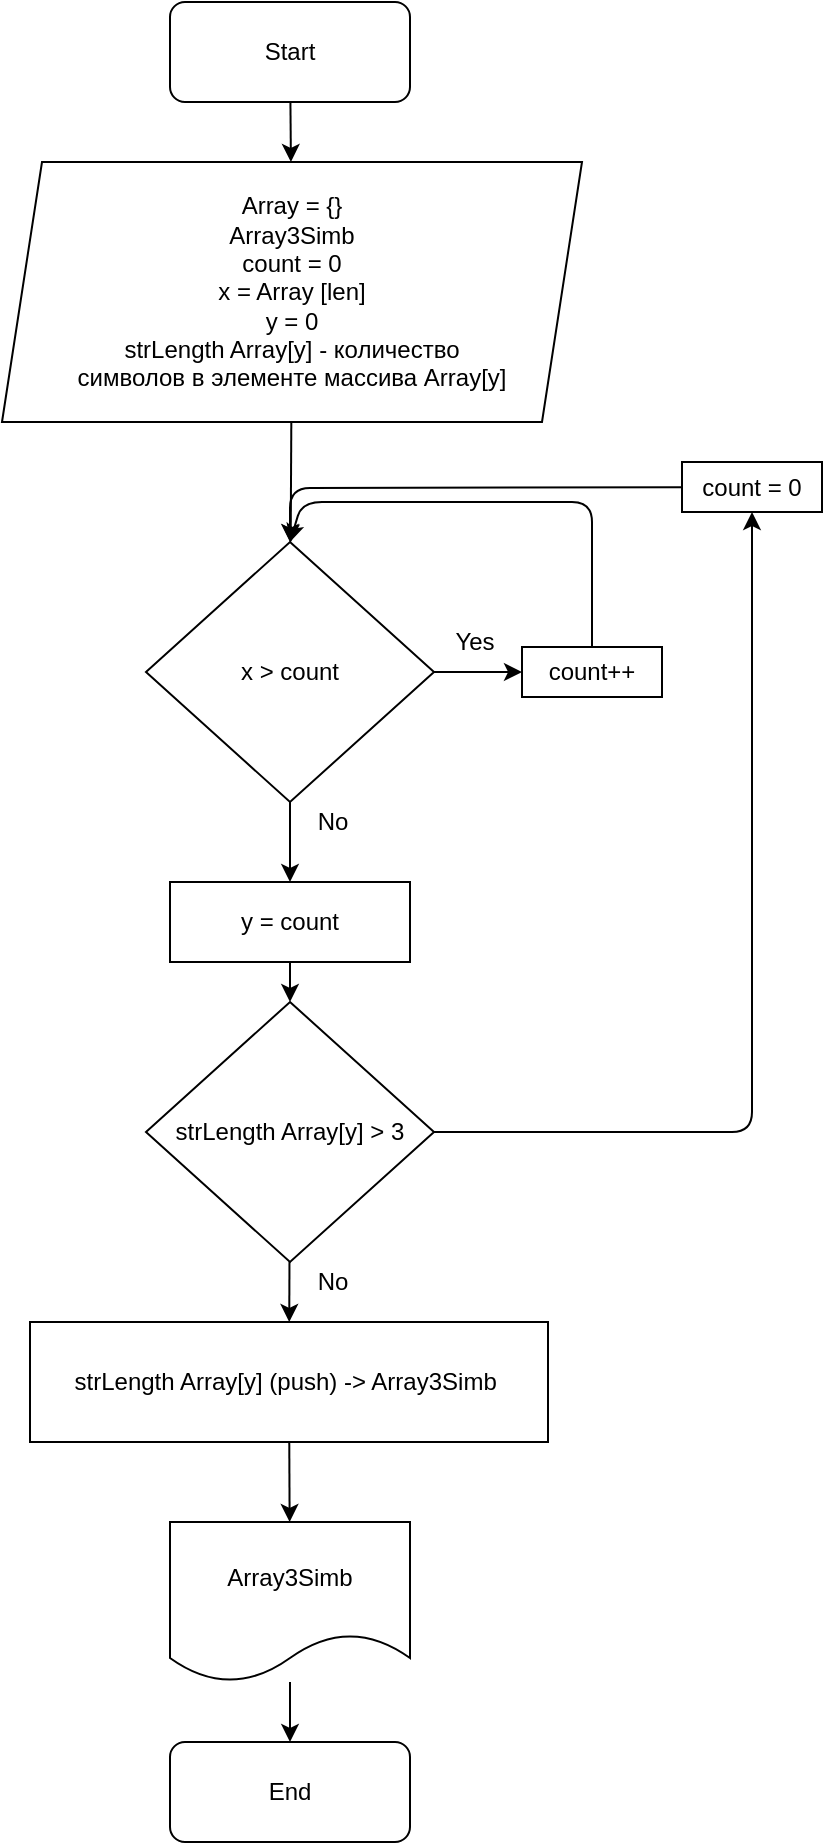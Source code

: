 <mxfile>
    <diagram id="pD8qEd3JK2ZsCTWMAlAf" name="Page-1">
        <mxGraphModel dx="622" dy="484" grid="1" gridSize="10" guides="1" tooltips="1" connect="1" arrows="1" fold="1" page="1" pageScale="1" pageWidth="827" pageHeight="1169" math="0" shadow="0">
            <root>
                <mxCell id="0"/>
                <mxCell id="1" parent="0"/>
                <mxCell id="13" value="" style="edgeStyle=none;html=1;" parent="1" source="3" target="10" edge="1">
                    <mxGeometry relative="1" as="geometry"/>
                </mxCell>
                <mxCell id="3" value="Start" style="rounded=1;whiteSpace=wrap;html=1;" parent="1" vertex="1">
                    <mxGeometry x="354" width="120" height="50" as="geometry"/>
                </mxCell>
                <mxCell id="4" value="End" style="rounded=1;whiteSpace=wrap;html=1;" parent="1" vertex="1">
                    <mxGeometry x="354" y="870" width="120" height="50" as="geometry"/>
                </mxCell>
                <mxCell id="42" value="" style="edgeStyle=none;html=1;" parent="1" source="5" target="4" edge="1">
                    <mxGeometry relative="1" as="geometry"/>
                </mxCell>
                <mxCell id="5" value="Array3Simb" style="shape=document;whiteSpace=wrap;html=1;boundedLbl=1;" parent="1" vertex="1">
                    <mxGeometry x="354" y="760" width="120" height="80" as="geometry"/>
                </mxCell>
                <mxCell id="18" value="" style="edgeStyle=none;html=1;" parent="1" source="10" target="14" edge="1">
                    <mxGeometry relative="1" as="geometry"/>
                </mxCell>
                <mxCell id="10" value="Array = {}&lt;br&gt;Array3Simb&lt;br&gt;count = 0&lt;br&gt;x = Array [len]&lt;br&gt;y = 0&lt;br&gt;strLength Array[y]&amp;nbsp;- количество &lt;br&gt;символов в элементе массива Array[y]" style="shape=parallelogram;perimeter=parallelogramPerimeter;whiteSpace=wrap;html=1;fixedSize=1;" parent="1" vertex="1">
                    <mxGeometry x="270" y="80" width="290" height="130" as="geometry"/>
                </mxCell>
                <mxCell id="16" value="" style="edgeStyle=none;html=1;" parent="1" source="14" target="15" edge="1">
                    <mxGeometry relative="1" as="geometry"/>
                </mxCell>
                <mxCell id="37" value="" style="edgeStyle=none;html=1;" parent="1" source="14" target="34" edge="1">
                    <mxGeometry relative="1" as="geometry"/>
                </mxCell>
                <mxCell id="14" value="x &amp;gt; count" style="rhombus;whiteSpace=wrap;html=1;" parent="1" vertex="1">
                    <mxGeometry x="342" y="270" width="144" height="130" as="geometry"/>
                </mxCell>
                <mxCell id="25" style="edgeStyle=none;html=1;entryX=0.5;entryY=0;entryDx=0;entryDy=0;" parent="1" source="15" target="14" edge="1">
                    <mxGeometry relative="1" as="geometry">
                        <mxPoint x="410" y="270" as="targetPoint"/>
                        <Array as="points">
                            <mxPoint x="565" y="250"/>
                            <mxPoint x="420" y="250"/>
                        </Array>
                    </mxGeometry>
                </mxCell>
                <mxCell id="15" value="count++" style="rounded=0;whiteSpace=wrap;html=1;" parent="1" vertex="1">
                    <mxGeometry x="530" y="322.5" width="70" height="25" as="geometry"/>
                </mxCell>
                <mxCell id="31" style="edgeStyle=none;html=1;entryX=0.5;entryY=0;entryDx=0;entryDy=0;" parent="1" source="19" target="14" edge="1">
                    <mxGeometry relative="1" as="geometry">
                        <mxPoint x="420" y="270" as="targetPoint"/>
                        <Array as="points">
                            <mxPoint x="414" y="243"/>
                        </Array>
                    </mxGeometry>
                </mxCell>
                <mxCell id="19" value="count = 0" style="rounded=0;whiteSpace=wrap;html=1;" parent="1" vertex="1">
                    <mxGeometry x="610" y="230" width="70" height="25" as="geometry"/>
                </mxCell>
                <mxCell id="39" value="" style="edgeStyle=none;html=1;" parent="1" source="20" target="35" edge="1">
                    <mxGeometry relative="1" as="geometry"/>
                </mxCell>
                <mxCell id="43" style="edgeStyle=none;html=1;entryX=0.5;entryY=1;entryDx=0;entryDy=0;" parent="1" source="20" target="19" edge="1">
                    <mxGeometry relative="1" as="geometry">
                        <Array as="points">
                            <mxPoint x="645" y="565"/>
                        </Array>
                    </mxGeometry>
                </mxCell>
                <mxCell id="20" value="strLength Array[y] &amp;gt; 3" style="rhombus;whiteSpace=wrap;html=1;" parent="1" vertex="1">
                    <mxGeometry x="342" y="500" width="144" height="130" as="geometry"/>
                </mxCell>
                <mxCell id="28" value="Yes" style="text;html=1;align=center;verticalAlign=middle;resizable=0;points=[];autosize=1;strokeColor=none;fillColor=none;" parent="1" vertex="1">
                    <mxGeometry x="486" y="310" width="40" height="20" as="geometry"/>
                </mxCell>
                <mxCell id="29" value="No" style="text;html=1;align=center;verticalAlign=middle;resizable=0;points=[];autosize=1;strokeColor=none;fillColor=none;" parent="1" vertex="1">
                    <mxGeometry x="420" y="400" width="30" height="20" as="geometry"/>
                </mxCell>
                <mxCell id="38" value="" style="edgeStyle=none;html=1;" parent="1" source="34" target="20" edge="1">
                    <mxGeometry relative="1" as="geometry"/>
                </mxCell>
                <mxCell id="34" value="y = count&lt;br&gt;" style="rounded=0;whiteSpace=wrap;html=1;" parent="1" vertex="1">
                    <mxGeometry x="354" y="440" width="120" height="40" as="geometry"/>
                </mxCell>
                <mxCell id="41" value="" style="edgeStyle=none;html=1;" parent="1" source="35" target="5" edge="1">
                    <mxGeometry relative="1" as="geometry"/>
                </mxCell>
                <mxCell id="35" value="strLength Array[y] (push) -&amp;gt; Array3Simb&amp;nbsp;" style="rounded=0;whiteSpace=wrap;html=1;" parent="1" vertex="1">
                    <mxGeometry x="284" y="660" width="259" height="60" as="geometry"/>
                </mxCell>
                <mxCell id="40" value="No" style="text;html=1;align=center;verticalAlign=middle;resizable=0;points=[];autosize=1;strokeColor=none;fillColor=none;" parent="1" vertex="1">
                    <mxGeometry x="420" y="630" width="30" height="20" as="geometry"/>
                </mxCell>
            </root>
        </mxGraphModel>
    </diagram>
</mxfile>